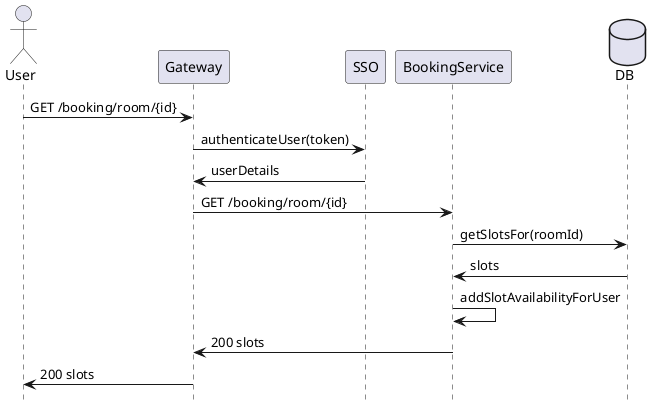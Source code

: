 @startuml
hide footbox

actor User
User -> Gateway: GET /booking/room/{id}
Gateway -> SSO: authenticateUser(token)
SSO -> Gateway: userDetails
Gateway -> BookingService: GET /booking/room/{id}
database DB
BookingService -> DB: getSlotsFor(roomId)
DB -> BookingService: slots
BookingService -> BookingService: addSlotAvailabilityForUser
BookingService -> Gateway:200 slots
Gateway -> User: 200 slots

@enduml